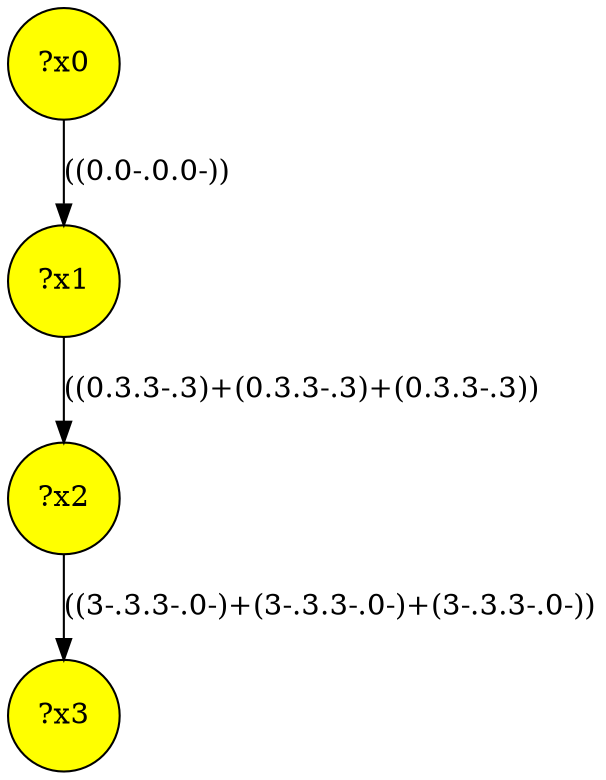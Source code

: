digraph g {
	x3 [fillcolor="yellow", style="filled," shape=circle, label="?x3"];
	x1 [fillcolor="yellow", style="filled," shape=circle, label="?x1"];
	x2 [fillcolor="yellow", style="filled," shape=circle, label="?x2"];
	x0 [fillcolor="yellow", style="filled," shape=circle, label="?x0"];
	x0 -> x1 [label="((0.0-.0.0-))"];
	x1 -> x2 [label="((0.3.3-.3)+(0.3.3-.3)+(0.3.3-.3))"];
	x2 -> x3 [label="((3-.3.3-.0-)+(3-.3.3-.0-)+(3-.3.3-.0-))"];
}
